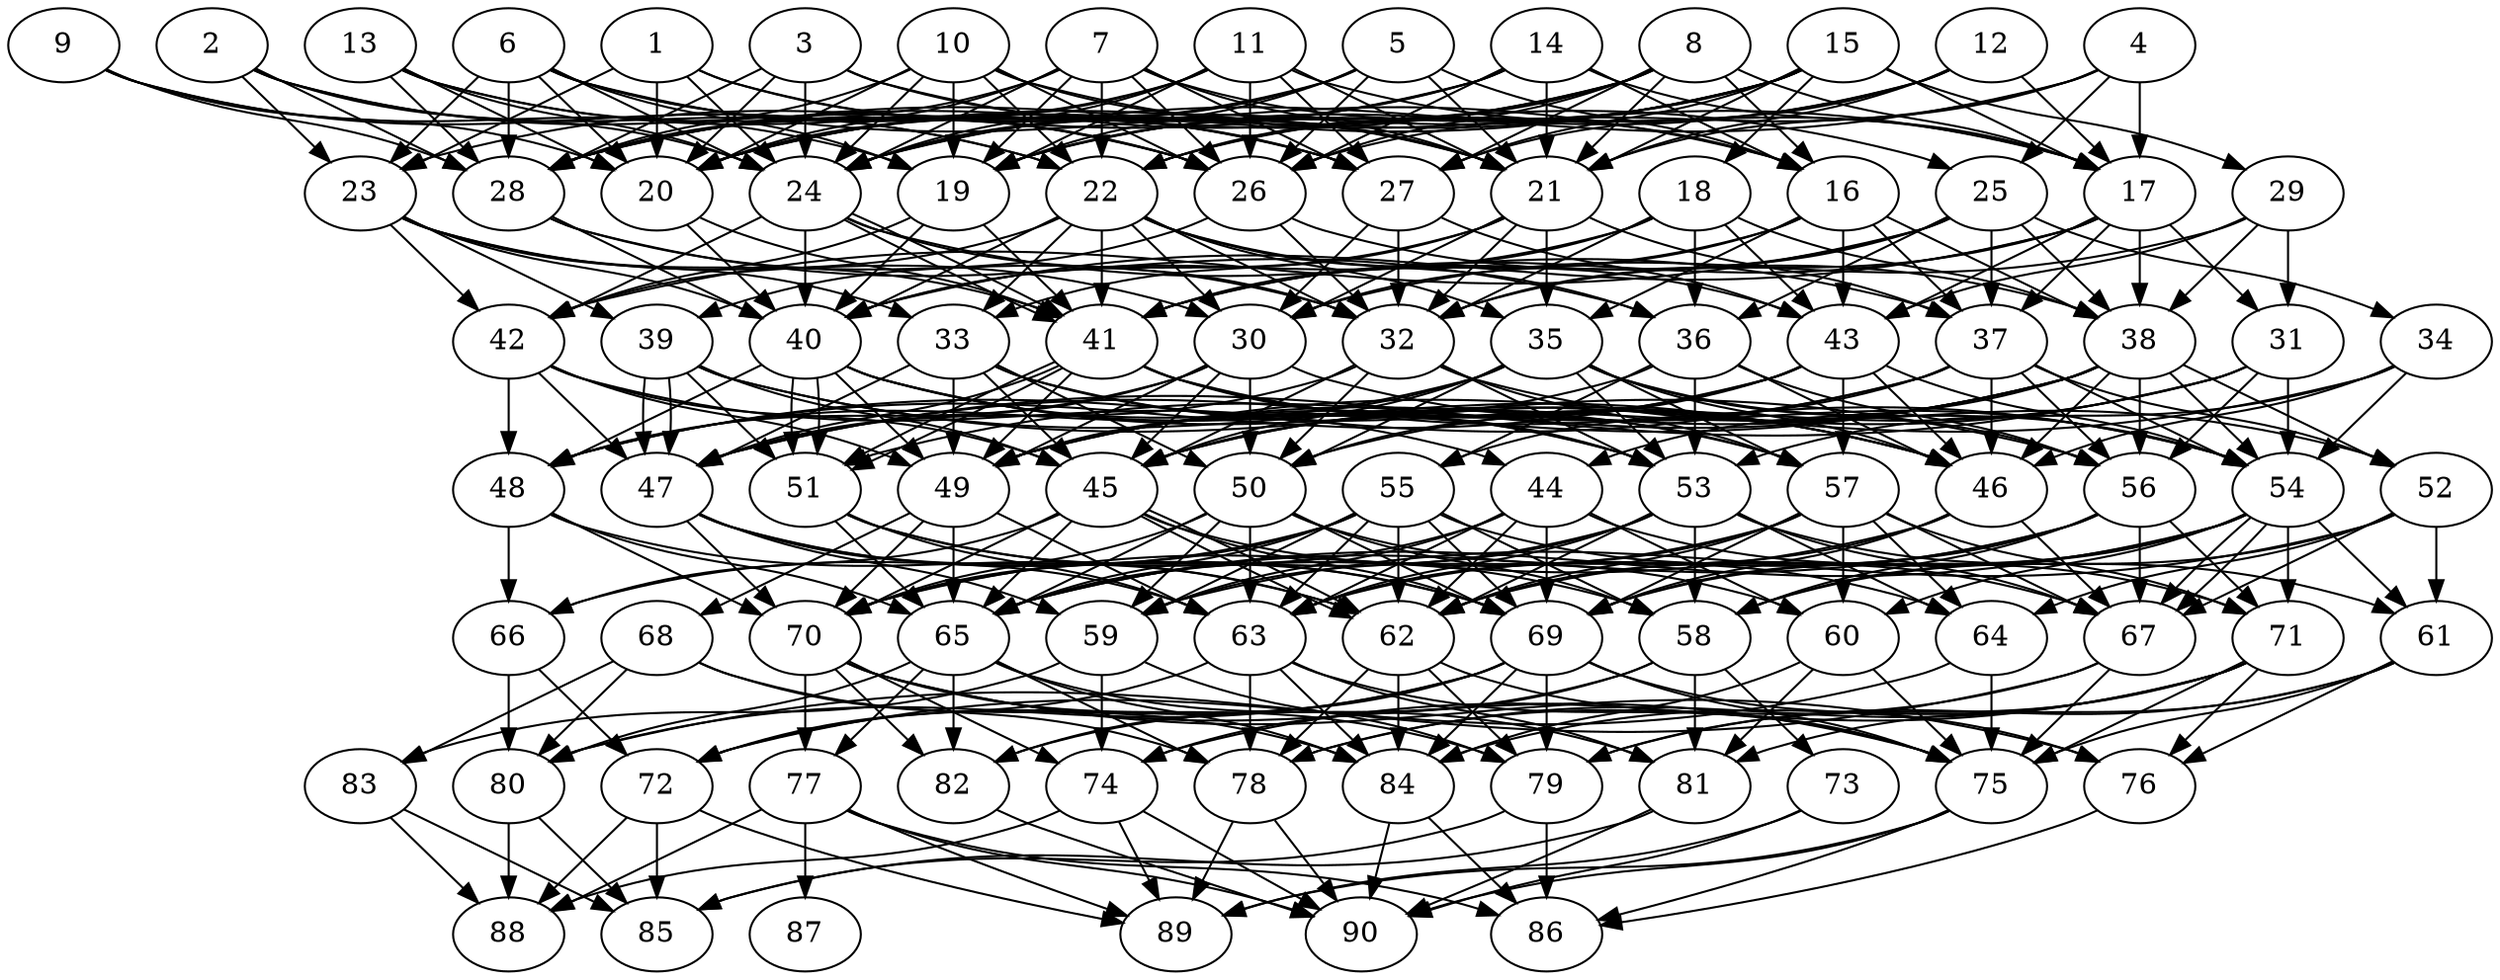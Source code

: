 // DAG automatically generated by daggen at Wed Apr 12 12:23:32 2017
// ./daggen --dot -n 90 --jump=1 --fat=0.6 --regularity=0.8 --density=0.8 
digraph G {
  1 [size="25722388525", alpha="0.16"]
  1 -> 20 [size ="838860800"]
  1 -> 21 [size ="838860800"]
  1 -> 23 [size ="838860800"]
  1 -> 24 [size ="838860800"]
  1 -> 27 [size ="838860800"]
  2 [size="673642618159", alpha="0.08"]
  2 -> 22 [size ="411041792"]
  2 -> 23 [size ="411041792"]
  2 -> 24 [size ="411041792"]
  2 -> 26 [size ="411041792"]
  2 -> 28 [size ="411041792"]
  3 [size="170229524545", alpha="0.19"]
  3 -> 20 [size ="679477248"]
  3 -> 21 [size ="679477248"]
  3 -> 24 [size ="679477248"]
  3 -> 25 [size ="679477248"]
  3 -> 28 [size ="679477248"]
  4 [size="15903706197", alpha="0.17"]
  4 -> 17 [size ="301989888"]
  4 -> 21 [size ="301989888"]
  4 -> 24 [size ="301989888"]
  4 -> 25 [size ="301989888"]
  4 -> 26 [size ="301989888"]
  5 [size="222344598087", alpha="0.00"]
  5 -> 16 [size ="679477248"]
  5 -> 19 [size ="679477248"]
  5 -> 21 [size ="679477248"]
  5 -> 24 [size ="679477248"]
  5 -> 26 [size ="679477248"]
  5 -> 28 [size ="679477248"]
  6 [size="134217728000", alpha="0.11"]
  6 -> 16 [size ="209715200"]
  6 -> 19 [size ="209715200"]
  6 -> 20 [size ="209715200"]
  6 -> 23 [size ="209715200"]
  6 -> 24 [size ="209715200"]
  6 -> 26 [size ="209715200"]
  6 -> 27 [size ="209715200"]
  6 -> 28 [size ="209715200"]
  7 [size="10167005561", alpha="0.03"]
  7 -> 16 [size ="209715200"]
  7 -> 19 [size ="209715200"]
  7 -> 20 [size ="209715200"]
  7 -> 21 [size ="209715200"]
  7 -> 22 [size ="209715200"]
  7 -> 24 [size ="209715200"]
  7 -> 26 [size ="209715200"]
  7 -> 27 [size ="209715200"]
  7 -> 28 [size ="209715200"]
  8 [size="134217728000", alpha="0.08"]
  8 -> 16 [size ="209715200"]
  8 -> 17 [size ="209715200"]
  8 -> 19 [size ="209715200"]
  8 -> 20 [size ="209715200"]
  8 -> 21 [size ="209715200"]
  8 -> 22 [size ="209715200"]
  8 -> 26 [size ="209715200"]
  8 -> 27 [size ="209715200"]
  8 -> 28 [size ="209715200"]
  9 [size="8589934592", alpha="0.14"]
  9 -> 19 [size ="33554432"]
  9 -> 20 [size ="33554432"]
  9 -> 22 [size ="33554432"]
  9 -> 28 [size ="33554432"]
  10 [size="20855577729", alpha="0.18"]
  10 -> 17 [size ="33554432"]
  10 -> 19 [size ="33554432"]
  10 -> 20 [size ="33554432"]
  10 -> 21 [size ="33554432"]
  10 -> 22 [size ="33554432"]
  10 -> 24 [size ="33554432"]
  10 -> 26 [size ="33554432"]
  10 -> 28 [size ="33554432"]
  11 [size="2861254273", alpha="0.18"]
  11 -> 17 [size ="209715200"]
  11 -> 19 [size ="209715200"]
  11 -> 20 [size ="209715200"]
  11 -> 21 [size ="209715200"]
  11 -> 24 [size ="209715200"]
  11 -> 26 [size ="209715200"]
  11 -> 27 [size ="209715200"]
  11 -> 28 [size ="209715200"]
  12 [size="12063858981", alpha="0.15"]
  12 -> 17 [size ="838860800"]
  12 -> 19 [size ="838860800"]
  12 -> 21 [size ="838860800"]
  12 -> 22 [size ="838860800"]
  12 -> 27 [size ="838860800"]
  13 [size="28991029248", alpha="0.12"]
  13 -> 20 [size ="75497472"]
  13 -> 24 [size ="75497472"]
  13 -> 26 [size ="75497472"]
  13 -> 27 [size ="75497472"]
  13 -> 28 [size ="75497472"]
  14 [size="36195840197", alpha="0.06"]
  14 -> 16 [size ="679477248"]
  14 -> 17 [size ="679477248"]
  14 -> 20 [size ="679477248"]
  14 -> 21 [size ="679477248"]
  14 -> 23 [size ="679477248"]
  14 -> 24 [size ="679477248"]
  14 -> 26 [size ="679477248"]
  15 [size="245257610030", alpha="0.19"]
  15 -> 17 [size ="301989888"]
  15 -> 18 [size ="301989888"]
  15 -> 19 [size ="301989888"]
  15 -> 20 [size ="301989888"]
  15 -> 21 [size ="301989888"]
  15 -> 22 [size ="301989888"]
  15 -> 24 [size ="301989888"]
  15 -> 27 [size ="301989888"]
  15 -> 28 [size ="301989888"]
  15 -> 29 [size ="301989888"]
  16 [size="45980574722", alpha="0.02"]
  16 -> 30 [size ="33554432"]
  16 -> 35 [size ="33554432"]
  16 -> 37 [size ="33554432"]
  16 -> 38 [size ="33554432"]
  16 -> 41 [size ="33554432"]
  16 -> 43 [size ="33554432"]
  17 [size="8589934592", alpha="0.01"]
  17 -> 31 [size ="33554432"]
  17 -> 32 [size ="33554432"]
  17 -> 37 [size ="33554432"]
  17 -> 38 [size ="33554432"]
  17 -> 40 [size ="33554432"]
  17 -> 41 [size ="33554432"]
  17 -> 43 [size ="33554432"]
  18 [size="50995078275", alpha="0.06"]
  18 -> 32 [size ="838860800"]
  18 -> 36 [size ="838860800"]
  18 -> 38 [size ="838860800"]
  18 -> 40 [size ="838860800"]
  18 -> 41 [size ="838860800"]
  18 -> 43 [size ="838860800"]
  19 [size="1679616794", alpha="0.19"]
  19 -> 40 [size ="33554432"]
  19 -> 41 [size ="33554432"]
  19 -> 42 [size ="33554432"]
  20 [size="42457780578", alpha="0.01"]
  20 -> 40 [size ="679477248"]
  20 -> 41 [size ="679477248"]
  21 [size="134217728000", alpha="0.05"]
  21 -> 30 [size ="209715200"]
  21 -> 32 [size ="209715200"]
  21 -> 33 [size ="209715200"]
  21 -> 35 [size ="209715200"]
  21 -> 37 [size ="209715200"]
  21 -> 40 [size ="209715200"]
  22 [size="168262872648", alpha="0.17"]
  22 -> 30 [size ="134217728"]
  22 -> 32 [size ="134217728"]
  22 -> 33 [size ="134217728"]
  22 -> 35 [size ="134217728"]
  22 -> 36 [size ="134217728"]
  22 -> 40 [size ="134217728"]
  22 -> 41 [size ="134217728"]
  22 -> 42 [size ="134217728"]
  22 -> 43 [size ="134217728"]
  23 [size="35321001348", alpha="0.06"]
  23 -> 30 [size ="134217728"]
  23 -> 33 [size ="134217728"]
  23 -> 39 [size ="134217728"]
  23 -> 40 [size ="134217728"]
  23 -> 41 [size ="134217728"]
  23 -> 42 [size ="134217728"]
  24 [size="8589934592", alpha="0.01"]
  24 -> 32 [size ="33554432"]
  24 -> 37 [size ="33554432"]
  24 -> 40 [size ="33554432"]
  24 -> 41 [size ="33554432"]
  24 -> 41 [size ="33554432"]
  24 -> 42 [size ="33554432"]
  25 [size="11304910656", alpha="0.13"]
  25 -> 32 [size ="536870912"]
  25 -> 34 [size ="536870912"]
  25 -> 36 [size ="536870912"]
  25 -> 37 [size ="536870912"]
  25 -> 38 [size ="536870912"]
  25 -> 41 [size ="536870912"]
  25 -> 42 [size ="536870912"]
  26 [size="4754716392", alpha="0.04"]
  26 -> 32 [size ="75497472"]
  26 -> 38 [size ="75497472"]
  26 -> 39 [size ="75497472"]
  27 [size="260445106116", alpha="0.12"]
  27 -> 30 [size ="536870912"]
  27 -> 32 [size ="536870912"]
  27 -> 43 [size ="536870912"]
  28 [size="28991029248", alpha="0.11"]
  28 -> 32 [size ="75497472"]
  28 -> 36 [size ="75497472"]
  28 -> 40 [size ="75497472"]
  29 [size="5161142198", alpha="0.14"]
  29 -> 30 [size ="209715200"]
  29 -> 31 [size ="209715200"]
  29 -> 38 [size ="209715200"]
  29 -> 43 [size ="209715200"]
  30 [size="20737848830", alpha="0.06"]
  30 -> 45 [size ="33554432"]
  30 -> 47 [size ="33554432"]
  30 -> 48 [size ="33554432"]
  30 -> 49 [size ="33554432"]
  30 -> 50 [size ="33554432"]
  30 -> 54 [size ="33554432"]
  31 [size="134217728000", alpha="0.09"]
  31 -> 45 [size ="209715200"]
  31 -> 47 [size ="209715200"]
  31 -> 50 [size ="209715200"]
  31 -> 54 [size ="209715200"]
  31 -> 56 [size ="209715200"]
  32 [size="231928233984", alpha="0.05"]
  32 -> 45 [size ="301989888"]
  32 -> 47 [size ="301989888"]
  32 -> 50 [size ="301989888"]
  32 -> 52 [size ="301989888"]
  32 -> 53 [size ="301989888"]
  32 -> 57 [size ="301989888"]
  33 [size="119701156788", alpha="0.09"]
  33 -> 45 [size ="134217728"]
  33 -> 46 [size ="134217728"]
  33 -> 47 [size ="134217728"]
  33 -> 49 [size ="134217728"]
  33 -> 50 [size ="134217728"]
  33 -> 53 [size ="134217728"]
  34 [size="17137810118", alpha="0.05"]
  34 -> 46 [size ="301989888"]
  34 -> 49 [size ="301989888"]
  34 -> 53 [size ="301989888"]
  34 -> 54 [size ="301989888"]
  35 [size="39326869087", alpha="0.04"]
  35 -> 45 [size ="33554432"]
  35 -> 46 [size ="33554432"]
  35 -> 48 [size ="33554432"]
  35 -> 49 [size ="33554432"]
  35 -> 50 [size ="33554432"]
  35 -> 53 [size ="33554432"]
  35 -> 54 [size ="33554432"]
  35 -> 56 [size ="33554432"]
  35 -> 57 [size ="33554432"]
  36 [size="18984431022", alpha="0.01"]
  36 -> 46 [size ="536870912"]
  36 -> 49 [size ="536870912"]
  36 -> 53 [size ="536870912"]
  36 -> 55 [size ="536870912"]
  36 -> 56 [size ="536870912"]
  37 [size="681432701164", alpha="0.17"]
  37 -> 46 [size ="679477248"]
  37 -> 48 [size ="679477248"]
  37 -> 49 [size ="679477248"]
  37 -> 52 [size ="679477248"]
  37 -> 54 [size ="679477248"]
  37 -> 55 [size ="679477248"]
  37 -> 56 [size ="679477248"]
  38 [size="18864882931", alpha="0.06"]
  38 -> 44 [size ="838860800"]
  38 -> 45 [size ="838860800"]
  38 -> 46 [size ="838860800"]
  38 -> 47 [size ="838860800"]
  38 -> 49 [size ="838860800"]
  38 -> 51 [size ="838860800"]
  38 -> 52 [size ="838860800"]
  38 -> 54 [size ="838860800"]
  38 -> 56 [size ="838860800"]
  39 [size="21412663094", alpha="0.02"]
  39 -> 45 [size ="411041792"]
  39 -> 46 [size ="411041792"]
  39 -> 47 [size ="411041792"]
  39 -> 47 [size ="411041792"]
  39 -> 51 [size ="411041792"]
  39 -> 56 [size ="411041792"]
  40 [size="344716183286", alpha="0.01"]
  40 -> 46 [size ="679477248"]
  40 -> 48 [size ="679477248"]
  40 -> 49 [size ="679477248"]
  40 -> 51 [size ="679477248"]
  40 -> 51 [size ="679477248"]
  40 -> 53 [size ="679477248"]
  40 -> 57 [size ="679477248"]
  41 [size="287154557612", alpha="0.04"]
  41 -> 47 [size ="536870912"]
  41 -> 49 [size ="536870912"]
  41 -> 51 [size ="536870912"]
  41 -> 51 [size ="536870912"]
  41 -> 53 [size ="536870912"]
  41 -> 54 [size ="536870912"]
  41 -> 57 [size ="536870912"]
  42 [size="520012168", alpha="0.03"]
  42 -> 44 [size ="33554432"]
  42 -> 45 [size ="33554432"]
  42 -> 47 [size ="33554432"]
  42 -> 48 [size ="33554432"]
  42 -> 49 [size ="33554432"]
  43 [size="20450885334", alpha="0.12"]
  43 -> 45 [size ="838860800"]
  43 -> 46 [size ="838860800"]
  43 -> 48 [size ="838860800"]
  43 -> 49 [size ="838860800"]
  43 -> 50 [size ="838860800"]
  43 -> 54 [size ="838860800"]
  43 -> 57 [size ="838860800"]
  44 [size="278211899392", alpha="0.11"]
  44 -> 59 [size ="679477248"]
  44 -> 60 [size ="679477248"]
  44 -> 62 [size ="679477248"]
  44 -> 63 [size ="679477248"]
  44 -> 65 [size ="679477248"]
  44 -> 69 [size ="679477248"]
  44 -> 71 [size ="679477248"]
  45 [size="16702573668", alpha="0.11"]
  45 -> 60 [size ="536870912"]
  45 -> 62 [size ="536870912"]
  45 -> 62 [size ="536870912"]
  45 -> 65 [size ="536870912"]
  45 -> 66 [size ="536870912"]
  45 -> 69 [size ="536870912"]
  45 -> 70 [size ="536870912"]
  46 [size="22921574484", alpha="0.05"]
  46 -> 62 [size ="536870912"]
  46 -> 67 [size ="536870912"]
  46 -> 69 [size ="536870912"]
  46 -> 70 [size ="536870912"]
  47 [size="219887537200", alpha="0.04"]
  47 -> 59 [size ="209715200"]
  47 -> 62 [size ="209715200"]
  47 -> 63 [size ="209715200"]
  47 -> 69 [size ="209715200"]
  47 -> 70 [size ="209715200"]
  48 [size="782757789696", alpha="0.11"]
  48 -> 62 [size ="679477248"]
  48 -> 65 [size ="679477248"]
  48 -> 66 [size ="679477248"]
  48 -> 70 [size ="679477248"]
  49 [size="1073741824000", alpha="0.00"]
  49 -> 63 [size ="838860800"]
  49 -> 65 [size ="838860800"]
  49 -> 68 [size ="838860800"]
  49 -> 70 [size ="838860800"]
  50 [size="458644716531", alpha="0.17"]
  50 -> 58 [size ="838860800"]
  50 -> 59 [size ="838860800"]
  50 -> 63 [size ="838860800"]
  50 -> 64 [size ="838860800"]
  50 -> 65 [size ="838860800"]
  50 -> 69 [size ="838860800"]
  50 -> 70 [size ="838860800"]
  51 [size="291139676213", alpha="0.06"]
  51 -> 58 [size ="301989888"]
  51 -> 63 [size ="301989888"]
  51 -> 65 [size ="301989888"]
  51 -> 69 [size ="301989888"]
  52 [size="8335103746", alpha="0.07"]
  52 -> 58 [size ="536870912"]
  52 -> 59 [size ="536870912"]
  52 -> 61 [size ="536870912"]
  52 -> 64 [size ="536870912"]
  52 -> 67 [size ="536870912"]
  53 [size="7514168613", alpha="0.04"]
  53 -> 58 [size ="301989888"]
  53 -> 59 [size ="301989888"]
  53 -> 61 [size ="301989888"]
  53 -> 62 [size ="301989888"]
  53 -> 63 [size ="301989888"]
  53 -> 64 [size ="301989888"]
  53 -> 67 [size ="301989888"]
  53 -> 70 [size ="301989888"]
  54 [size="43842718003", alpha="0.07"]
  54 -> 58 [size ="838860800"]
  54 -> 60 [size ="838860800"]
  54 -> 61 [size ="838860800"]
  54 -> 62 [size ="838860800"]
  54 -> 65 [size ="838860800"]
  54 -> 67 [size ="838860800"]
  54 -> 67 [size ="838860800"]
  54 -> 69 [size ="838860800"]
  54 -> 71 [size ="838860800"]
  55 [size="283963339249", alpha="0.05"]
  55 -> 58 [size ="209715200"]
  55 -> 59 [size ="209715200"]
  55 -> 62 [size ="209715200"]
  55 -> 63 [size ="209715200"]
  55 -> 65 [size ="209715200"]
  55 -> 66 [size ="209715200"]
  55 -> 67 [size ="209715200"]
  55 -> 69 [size ="209715200"]
  55 -> 70 [size ="209715200"]
  56 [size="16166969314", alpha="0.09"]
  56 -> 58 [size ="301989888"]
  56 -> 63 [size ="301989888"]
  56 -> 65 [size ="301989888"]
  56 -> 67 [size ="301989888"]
  56 -> 69 [size ="301989888"]
  56 -> 71 [size ="301989888"]
  57 [size="396232038025", alpha="0.09"]
  57 -> 60 [size ="411041792"]
  57 -> 62 [size ="411041792"]
  57 -> 63 [size ="411041792"]
  57 -> 64 [size ="411041792"]
  57 -> 65 [size ="411041792"]
  57 -> 67 [size ="411041792"]
  57 -> 69 [size ="411041792"]
  57 -> 71 [size ="411041792"]
  58 [size="581030301592", alpha="0.05"]
  58 -> 73 [size ="536870912"]
  58 -> 74 [size ="536870912"]
  58 -> 81 [size ="536870912"]
  58 -> 82 [size ="536870912"]
  59 [size="88061262013", alpha="0.16"]
  59 -> 74 [size ="75497472"]
  59 -> 79 [size ="75497472"]
  59 -> 83 [size ="75497472"]
  60 [size="716269358830", alpha="0.09"]
  60 -> 75 [size ="838860800"]
  60 -> 81 [size ="838860800"]
  60 -> 84 [size ="838860800"]
  61 [size="6708283516", alpha="0.13"]
  61 -> 75 [size ="536870912"]
  61 -> 76 [size ="536870912"]
  61 -> 79 [size ="536870912"]
  61 -> 81 [size ="536870912"]
  62 [size="782757789696", alpha="0.06"]
  62 -> 75 [size ="679477248"]
  62 -> 78 [size ="679477248"]
  62 -> 79 [size ="679477248"]
  62 -> 84 [size ="679477248"]
  63 [size="31191097422", alpha="0.10"]
  63 -> 72 [size ="838860800"]
  63 -> 75 [size ="838860800"]
  63 -> 78 [size ="838860800"]
  63 -> 81 [size ="838860800"]
  63 -> 84 [size ="838860800"]
  64 [size="4830714395", alpha="0.18"]
  64 -> 72 [size ="209715200"]
  64 -> 75 [size ="209715200"]
  65 [size="782757789696", alpha="0.11"]
  65 -> 77 [size ="679477248"]
  65 -> 78 [size ="679477248"]
  65 -> 80 [size ="679477248"]
  65 -> 81 [size ="679477248"]
  65 -> 82 [size ="679477248"]
  65 -> 84 [size ="679477248"]
  66 [size="38091590694", alpha="0.02"]
  66 -> 72 [size ="838860800"]
  66 -> 80 [size ="838860800"]
  67 [size="152826436806", alpha="0.06"]
  67 -> 75 [size ="209715200"]
  67 -> 78 [size ="209715200"]
  67 -> 80 [size ="209715200"]
  68 [size="9162018094", alpha="0.11"]
  68 -> 78 [size ="679477248"]
  68 -> 80 [size ="679477248"]
  68 -> 83 [size ="679477248"]
  68 -> 84 [size ="679477248"]
  69 [size="2329860880", alpha="0.01"]
  69 -> 72 [size ="75497472"]
  69 -> 75 [size ="75497472"]
  69 -> 76 [size ="75497472"]
  69 -> 79 [size ="75497472"]
  69 -> 80 [size ="75497472"]
  69 -> 82 [size ="75497472"]
  69 -> 84 [size ="75497472"]
  70 [size="5413160752", alpha="0.10"]
  70 -> 74 [size ="301989888"]
  70 -> 75 [size ="301989888"]
  70 -> 76 [size ="301989888"]
  70 -> 77 [size ="301989888"]
  70 -> 79 [size ="301989888"]
  70 -> 82 [size ="301989888"]
  71 [size="549755813888", alpha="0.01"]
  71 -> 74 [size ="536870912"]
  71 -> 75 [size ="536870912"]
  71 -> 76 [size ="536870912"]
  71 -> 78 [size ="536870912"]
  71 -> 79 [size ="536870912"]
  71 -> 84 [size ="536870912"]
  72 [size="2064686472", alpha="0.18"]
  72 -> 85 [size ="33554432"]
  72 -> 88 [size ="33554432"]
  72 -> 89 [size ="33554432"]
  73 [size="81315567336", alpha="0.06"]
  73 -> 89 [size ="134217728"]
  73 -> 90 [size ="134217728"]
  74 [size="19209165747", alpha="0.08"]
  74 -> 88 [size ="838860800"]
  74 -> 89 [size ="838860800"]
  74 -> 90 [size ="838860800"]
  75 [size="11384014581", alpha="0.09"]
  75 -> 86 [size ="411041792"]
  75 -> 89 [size ="411041792"]
  75 -> 90 [size ="411041792"]
  76 [size="259508314993", alpha="0.13"]
  76 -> 86 [size ="301989888"]
  77 [size="352359814767", alpha="0.08"]
  77 -> 86 [size ="679477248"]
  77 -> 87 [size ="679477248"]
  77 -> 88 [size ="679477248"]
  77 -> 89 [size ="679477248"]
  77 -> 90 [size ="679477248"]
  78 [size="134217728000", alpha="0.02"]
  78 -> 89 [size ="209715200"]
  78 -> 90 [size ="209715200"]
  79 [size="782757789696", alpha="0.19"]
  79 -> 85 [size ="679477248"]
  79 -> 86 [size ="679477248"]
  80 [size="9305866812", alpha="0.05"]
  80 -> 85 [size ="838860800"]
  80 -> 88 [size ="838860800"]
  81 [size="121254230472", alpha="0.07"]
  81 -> 85 [size ="209715200"]
  81 -> 90 [size ="209715200"]
  82 [size="18855591790", alpha="0.04"]
  82 -> 90 [size ="301989888"]
  83 [size="68719476736", alpha="0.15"]
  83 -> 85 [size ="134217728"]
  83 -> 88 [size ="134217728"]
  84 [size="1018117548570", alpha="0.16"]
  84 -> 86 [size ="838860800"]
  84 -> 90 [size ="838860800"]
  85 [size="782757789696", alpha="0.05"]
  86 [size="12492394998", alpha="0.18"]
  87 [size="59683595125", alpha="0.01"]
  88 [size="13878467405", alpha="0.18"]
  89 [size="1239905186249", alpha="0.10"]
  90 [size="782757789696", alpha="0.03"]
}
